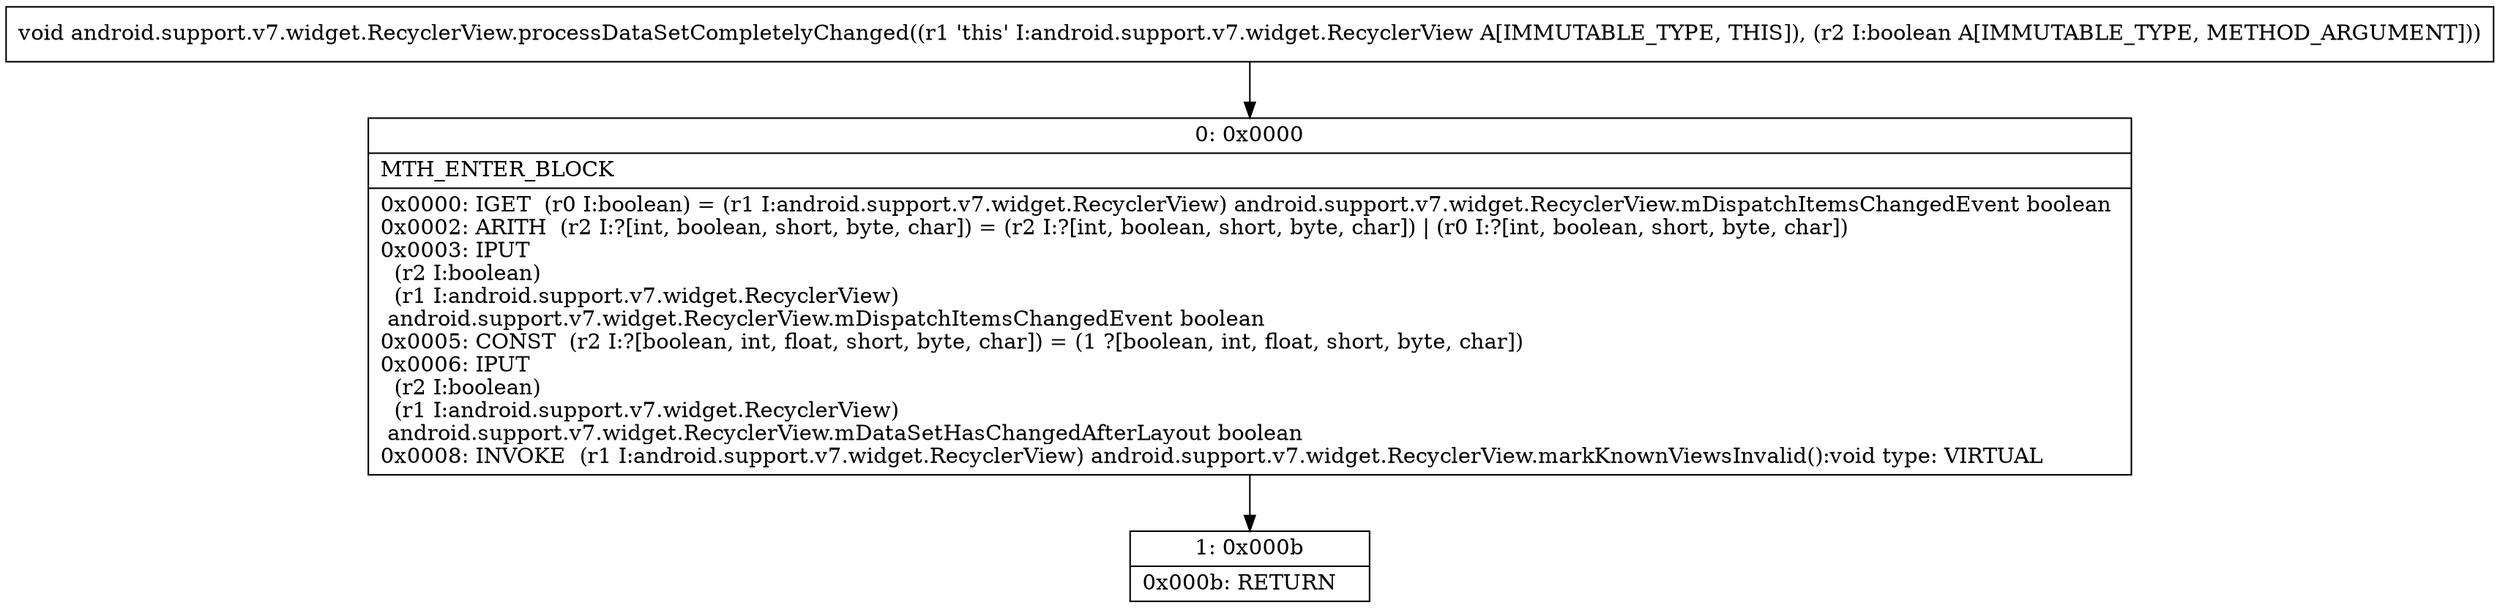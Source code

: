 digraph "CFG forandroid.support.v7.widget.RecyclerView.processDataSetCompletelyChanged(Z)V" {
Node_0 [shape=record,label="{0\:\ 0x0000|MTH_ENTER_BLOCK\l|0x0000: IGET  (r0 I:boolean) = (r1 I:android.support.v7.widget.RecyclerView) android.support.v7.widget.RecyclerView.mDispatchItemsChangedEvent boolean \l0x0002: ARITH  (r2 I:?[int, boolean, short, byte, char]) = (r2 I:?[int, boolean, short, byte, char]) \| (r0 I:?[int, boolean, short, byte, char]) \l0x0003: IPUT  \l  (r2 I:boolean)\l  (r1 I:android.support.v7.widget.RecyclerView)\l android.support.v7.widget.RecyclerView.mDispatchItemsChangedEvent boolean \l0x0005: CONST  (r2 I:?[boolean, int, float, short, byte, char]) = (1 ?[boolean, int, float, short, byte, char]) \l0x0006: IPUT  \l  (r2 I:boolean)\l  (r1 I:android.support.v7.widget.RecyclerView)\l android.support.v7.widget.RecyclerView.mDataSetHasChangedAfterLayout boolean \l0x0008: INVOKE  (r1 I:android.support.v7.widget.RecyclerView) android.support.v7.widget.RecyclerView.markKnownViewsInvalid():void type: VIRTUAL \l}"];
Node_1 [shape=record,label="{1\:\ 0x000b|0x000b: RETURN   \l}"];
MethodNode[shape=record,label="{void android.support.v7.widget.RecyclerView.processDataSetCompletelyChanged((r1 'this' I:android.support.v7.widget.RecyclerView A[IMMUTABLE_TYPE, THIS]), (r2 I:boolean A[IMMUTABLE_TYPE, METHOD_ARGUMENT])) }"];
MethodNode -> Node_0;
Node_0 -> Node_1;
}

